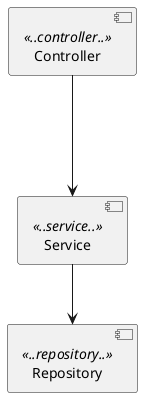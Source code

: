 @startuml

[Controller] <<..controller..>>
[Service] <<..service..>>
[Repository] <<..repository..>>

[Controller] ---> [Service]
[Service] --> [Repository]

@enduml